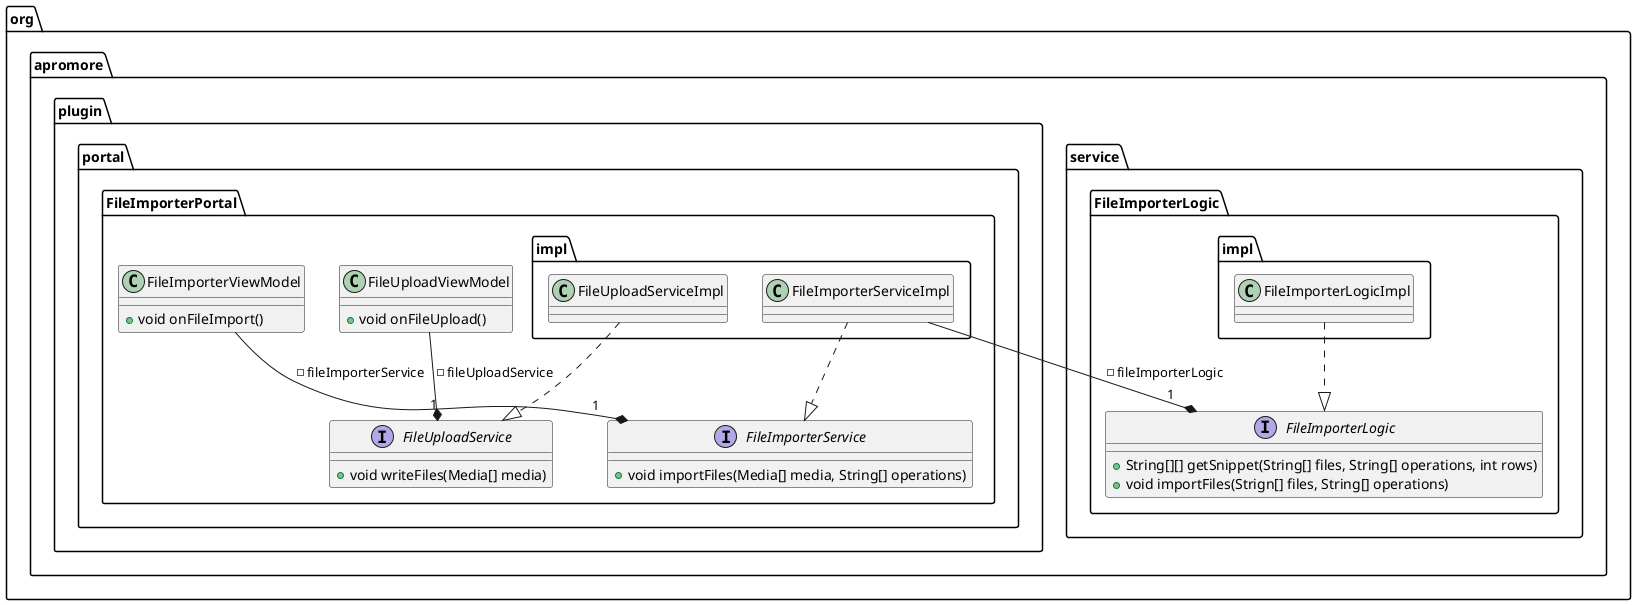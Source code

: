 @startuml classes

namespace org {
    namespace apromore {
        namespace service {
            namespace FileImporterLogic {
                namespace impl {
                    class FileImporterLogicImpl {
                    }

                    FileImporterLogicImpl ..|> org.apromore.service.FileImporterLogic.FileImporterLogic
                }

                interface FileImporterLogic {
                    + String[][] getSnippet(String[] files, String[] operations, int rows)
                    + void importFiles(Strign[] files, String[] operations)
                }
            }
        }

        namespace plugin {
            namespace portal {
                namespace FileImporterPortal {
                    namespace impl {
                        class FileUploadServiceImpl {
                        }

                        class FileImporterServiceImpl {
                        }

                        FileUploadServiceImpl ..|> org.apromore.plugin.portal.FileImporterPortal.FileUploadService
                        FileImporterServiceImpl ..|> org.apromore.plugin.portal.FileImporterPortal.FileImporterService
                        FileImporterServiceImpl --* "1" org.apromore.service.FileImporterLogic.FileImporterLogic : - fileImporterLogic
                    }

                    class FileUploadViewModel {
                        + void onFileUpload()
                    }

                    interface FileUploadService {
                        + void writeFiles(Media[] media)
                    }

                    class FileImporterViewModel {
                        + void onFileImport()
                    }

                    interface FileImporterService {
                        + void importFiles(Media[] media, String[] operations)
                    }

                    FileUploadViewModel --* "1" FileUploadService : - fileUploadService
                    FileImporterViewModel --* "1" FileImporterService : - fileImporterService
                }
            }
        }
    }
}

@enduml
